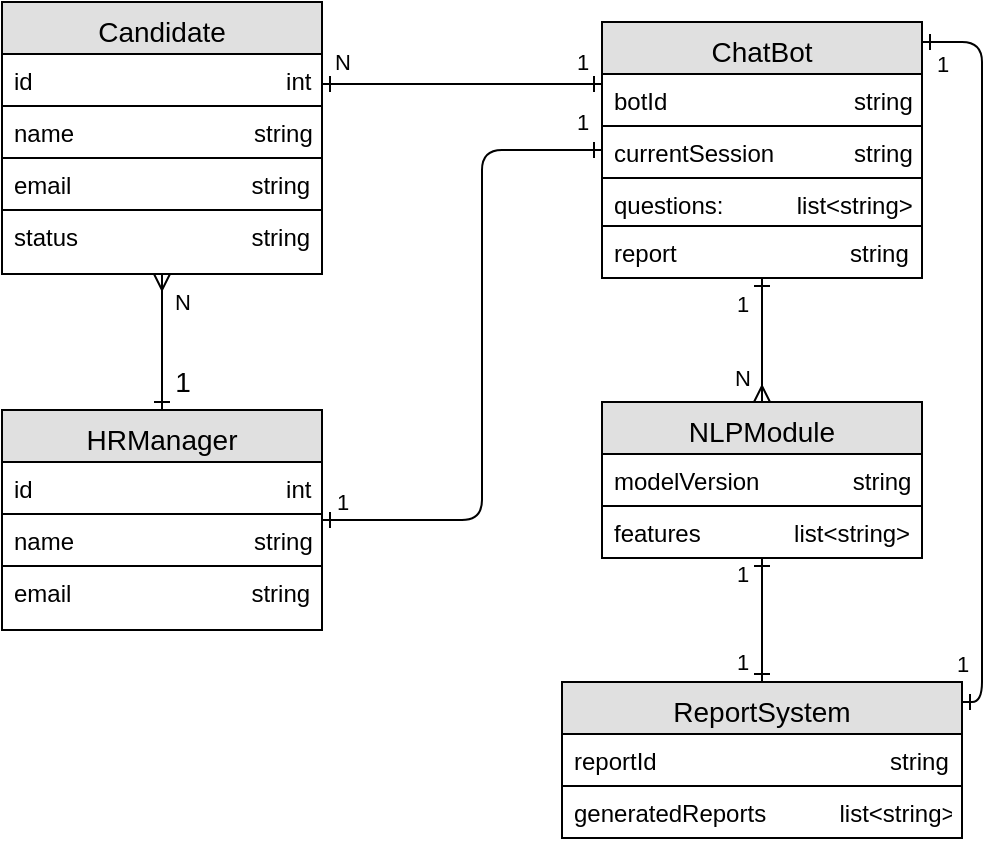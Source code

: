 <mxfile version="25.0.3">
  <diagram name="Page-1" id="e56a1550-8fbb-45ad-956c-1786394a9013">
    <mxGraphModel dx="1050" dy="530" grid="1" gridSize="10" guides="1" tooltips="1" connect="1" arrows="1" fold="1" page="1" pageScale="1" pageWidth="1100" pageHeight="850" background="#ffffff" math="0" shadow="0">
      <root>
        <mxCell id="0" />
        <mxCell id="1" parent="0" />
        <mxCell id="2e49270ec7c68f3f-57" value="" style="edgeStyle=orthogonalEdgeStyle;html=1;endArrow=ERone;startArrow=ERone;labelBackgroundColor=none;fontFamily=Verdana;fontSize=14;entryX=1;entryY=0.5;endFill=0;startFill=0;" parent="1" source="qAVVzKeITqAw4RH4U6Hm-8" edge="1">
          <mxGeometry width="100" height="100" relative="1" as="geometry">
            <mxPoint x="660" y="219.958" as="sourcePoint" />
            <mxPoint x="450" y="181" as="targetPoint" />
            <Array as="points">
              <mxPoint x="610" y="181" />
              <mxPoint x="610" y="181" />
            </Array>
          </mxGeometry>
        </mxCell>
        <mxCell id="qAVVzKeITqAw4RH4U6Hm-27" value="N" style="edgeLabel;html=1;align=center;verticalAlign=middle;resizable=0;points=[];" parent="2e49270ec7c68f3f-57" vertex="1" connectable="0">
          <mxGeometry x="0.014" y="-3" relative="1" as="geometry">
            <mxPoint x="-59" y="-8" as="offset" />
          </mxGeometry>
        </mxCell>
        <mxCell id="qAVVzKeITqAw4RH4U6Hm-28" value="1" style="edgeLabel;html=1;align=center;verticalAlign=middle;resizable=0;points=[];" parent="2e49270ec7c68f3f-57" vertex="1" connectable="0">
          <mxGeometry x="0.058" y="1" relative="1" as="geometry">
            <mxPoint x="64" y="-12" as="offset" />
          </mxGeometry>
        </mxCell>
        <mxCell id="2e49270ec7c68f3f-91" value="" style="edgeStyle=orthogonalEdgeStyle;html=1;endArrow=ERmany;endFill=0;labelBackgroundColor=none;fontFamily=Verdana;fontSize=14;startArrow=ERone;startFill=0;" parent="1" source="qAVVzKeITqAw4RH4U6Hm-12" target="qAVVzKeITqAw4RH4U6Hm-1" edge="1">
          <mxGeometry width="100" height="100" relative="1" as="geometry">
            <mxPoint x="370" y="290" as="sourcePoint" />
            <mxPoint x="290" y="181" as="targetPoint" />
            <Array as="points" />
          </mxGeometry>
        </mxCell>
        <mxCell id="qAVVzKeITqAw4RH4U6Hm-24" value="&lt;font style=&quot;font-size: 14px;&quot;&gt;1&lt;/font&gt;" style="edgeLabel;html=1;align=center;verticalAlign=middle;resizable=0;points=[];" parent="2e49270ec7c68f3f-91" vertex="1" connectable="0">
          <mxGeometry x="-0.123" y="-4" relative="1" as="geometry">
            <mxPoint x="6" y="16" as="offset" />
          </mxGeometry>
        </mxCell>
        <mxCell id="qAVVzKeITqAw4RH4U6Hm-26" value="N" style="edgeLabel;html=1;align=center;verticalAlign=middle;resizable=0;points=[];" parent="2e49270ec7c68f3f-91" vertex="1" connectable="0">
          <mxGeometry x="0.367" relative="1" as="geometry">
            <mxPoint x="10" y="-8" as="offset" />
          </mxGeometry>
        </mxCell>
        <mxCell id="qAVVzKeITqAw4RH4U6Hm-1" value="Candidate" style="swimlane;fontStyle=0;align=center;verticalAlign=top;childLayout=stackLayout;horizontal=1;startSize=26;horizontalStack=0;resizeParent=1;resizeLast=0;collapsible=1;marginBottom=0;rounded=0;shadow=0;strokeWidth=1;labelBackgroundColor=none;fillColor=#e0e0e0;fontSize=14;" parent="1" vertex="1">
          <mxGeometry x="290" y="140" width="160" height="136" as="geometry">
            <mxRectangle x="230" y="140" width="160" height="26" as="alternateBounds" />
          </mxGeometry>
        </mxCell>
        <mxCell id="qAVVzKeITqAw4RH4U6Hm-2" value="id                                      int" style="text;align=left;verticalAlign=top;spacingLeft=4;spacingRight=4;overflow=hidden;rotatable=0;points=[[0,0.5],[1,0.5]];portConstraint=eastwest;strokeColor=default;" parent="qAVVzKeITqAw4RH4U6Hm-1" vertex="1">
          <mxGeometry y="26" width="160" height="26" as="geometry" />
        </mxCell>
        <mxCell id="qAVVzKeITqAw4RH4U6Hm-3" value="name                           string" style="text;align=left;verticalAlign=top;spacingLeft=4;spacingRight=4;overflow=hidden;rotatable=0;points=[[0,0.5],[1,0.5]];portConstraint=eastwest;rounded=0;shadow=0;html=0;strokeColor=default;fillColor=none;" parent="qAVVzKeITqAw4RH4U6Hm-1" vertex="1">
          <mxGeometry y="52" width="160" height="26" as="geometry" />
        </mxCell>
        <mxCell id="XOGX8IFcT_ixctKqJWJ6-1" value="email                           string" style="text;align=left;verticalAlign=top;spacingLeft=4;spacingRight=4;overflow=hidden;rotatable=0;points=[[0,0.5],[1,0.5]];portConstraint=eastwest;rounded=0;shadow=0;html=0;strokeColor=default;fillColor=none;" parent="qAVVzKeITqAw4RH4U6Hm-1" vertex="1">
          <mxGeometry y="78" width="160" height="26" as="geometry" />
        </mxCell>
        <mxCell id="qAVVzKeITqAw4RH4U6Hm-4" value="status                          string" style="text;align=left;verticalAlign=top;spacingLeft=4;spacingRight=4;overflow=hidden;rotatable=0;points=[[0,0.5],[1,0.5]];portConstraint=eastwest;rounded=0;shadow=0;html=0;strokeColor=default;" parent="qAVVzKeITqAw4RH4U6Hm-1" vertex="1">
          <mxGeometry y="104" width="160" height="32" as="geometry" />
        </mxCell>
        <mxCell id="qAVVzKeITqAw4RH4U6Hm-8" value="ChatBot" style="swimlane;fontStyle=0;align=center;verticalAlign=top;childLayout=stackLayout;horizontal=1;startSize=26;horizontalStack=0;resizeParent=1;resizeLast=0;collapsible=1;marginBottom=0;rounded=0;shadow=0;strokeWidth=1;labelBackgroundColor=none;fillColor=#e0e0e0;fontSize=14;" parent="1" vertex="1">
          <mxGeometry x="590" y="150" width="160" height="128" as="geometry">
            <mxRectangle x="230" y="140" width="160" height="26" as="alternateBounds" />
          </mxGeometry>
        </mxCell>
        <mxCell id="XOGX8IFcT_ixctKqJWJ6-2" value="botId                            string" style="text;align=left;verticalAlign=top;spacingLeft=4;spacingRight=4;overflow=hidden;rotatable=0;points=[[0,0.5],[1,0.5]];portConstraint=eastwest;strokeColor=default;" parent="qAVVzKeITqAw4RH4U6Hm-8" vertex="1">
          <mxGeometry y="26" width="160" height="26" as="geometry" />
        </mxCell>
        <mxCell id="XOGX8IFcT_ixctKqJWJ6-3" value="currentSession            string" style="text;align=left;verticalAlign=top;spacingLeft=4;spacingRight=4;overflow=hidden;rotatable=0;points=[[0,0.5],[1,0.5]];portConstraint=eastwest;strokeColor=default;" parent="qAVVzKeITqAw4RH4U6Hm-8" vertex="1">
          <mxGeometry y="52" width="160" height="26" as="geometry" />
        </mxCell>
        <mxCell id="W5QeQ-zzM3kB2b1vnCj4-1" value="questions:           list&lt;string&gt;" style="text;align=left;verticalAlign=top;spacingLeft=4;spacingRight=4;overflow=hidden;rotatable=0;points=[[0,0.5],[1,0.5]];portConstraint=eastwest;rounded=0;shadow=0;html=0;" vertex="1" parent="qAVVzKeITqAw4RH4U6Hm-8">
          <mxGeometry y="78" width="160" height="24" as="geometry" />
        </mxCell>
        <mxCell id="qAVVzKeITqAw4RH4U6Hm-9" value="report                          string" style="text;align=left;verticalAlign=top;spacingLeft=4;spacingRight=4;overflow=hidden;rotatable=0;points=[[0,0.5],[1,0.5]];portConstraint=eastwest;strokeColor=default;" parent="qAVVzKeITqAw4RH4U6Hm-8" vertex="1">
          <mxGeometry y="102" width="160" height="26" as="geometry" />
        </mxCell>
        <mxCell id="qAVVzKeITqAw4RH4U6Hm-12" value="HRManager" style="swimlane;fontStyle=0;align=center;verticalAlign=top;childLayout=stackLayout;horizontal=1;startSize=26;horizontalStack=0;resizeParent=1;resizeLast=0;collapsible=1;marginBottom=0;rounded=0;shadow=0;strokeWidth=1;labelBackgroundColor=none;fillColor=#e0e0e0;fontSize=14;" parent="1" vertex="1">
          <mxGeometry x="290" y="344" width="160" height="110" as="geometry">
            <mxRectangle x="230" y="140" width="160" height="26" as="alternateBounds" />
          </mxGeometry>
        </mxCell>
        <mxCell id="qAVVzKeITqAw4RH4U6Hm-13" value="id                                      int" style="text;align=left;verticalAlign=top;spacingLeft=4;spacingRight=4;overflow=hidden;rotatable=0;points=[[0,0.5],[1,0.5]];portConstraint=eastwest;strokeColor=default;" parent="qAVVzKeITqAw4RH4U6Hm-12" vertex="1">
          <mxGeometry y="26" width="160" height="26" as="geometry" />
        </mxCell>
        <mxCell id="qAVVzKeITqAw4RH4U6Hm-14" value="name                           string" style="text;align=left;verticalAlign=top;spacingLeft=4;spacingRight=4;overflow=hidden;rotatable=0;points=[[0,0.5],[1,0.5]];portConstraint=eastwest;rounded=0;shadow=0;html=0;strokeColor=default;fillColor=none;" parent="qAVVzKeITqAw4RH4U6Hm-12" vertex="1">
          <mxGeometry y="52" width="160" height="26" as="geometry" />
        </mxCell>
        <mxCell id="qAVVzKeITqAw4RH4U6Hm-15" value="email                           string" style="text;align=left;verticalAlign=top;spacingLeft=4;spacingRight=4;overflow=hidden;rotatable=0;points=[[0,0.5],[1,0.5]];portConstraint=eastwest;rounded=0;shadow=0;html=0;strokeColor=default;" parent="qAVVzKeITqAw4RH4U6Hm-12" vertex="1">
          <mxGeometry y="78" width="160" height="32" as="geometry" />
        </mxCell>
        <mxCell id="qAVVzKeITqAw4RH4U6Hm-16" value="NLPModule" style="swimlane;fontStyle=0;align=center;verticalAlign=top;childLayout=stackLayout;horizontal=1;startSize=26;horizontalStack=0;resizeParent=1;resizeLast=0;collapsible=1;marginBottom=0;rounded=0;shadow=0;strokeWidth=1;labelBackgroundColor=none;fillColor=#e0e0e0;fontSize=14;" parent="1" vertex="1">
          <mxGeometry x="590" y="340" width="160" height="78" as="geometry">
            <mxRectangle x="230" y="140" width="160" height="26" as="alternateBounds" />
          </mxGeometry>
        </mxCell>
        <mxCell id="qAVVzKeITqAw4RH4U6Hm-17" value="modelVersion              string" style="text;align=left;verticalAlign=top;spacingLeft=4;spacingRight=4;overflow=hidden;rotatable=0;points=[[0,0.5],[1,0.5]];portConstraint=eastwest;strokeColor=default;" parent="qAVVzKeITqAw4RH4U6Hm-16" vertex="1">
          <mxGeometry y="26" width="160" height="26" as="geometry" />
        </mxCell>
        <mxCell id="XOGX8IFcT_ixctKqJWJ6-5" value="features              list&lt;string&gt;" style="text;align=left;verticalAlign=top;spacingLeft=4;spacingRight=4;overflow=hidden;rotatable=0;points=[[0,0.5],[1,0.5]];portConstraint=eastwest;strokeColor=default;" parent="qAVVzKeITqAw4RH4U6Hm-16" vertex="1">
          <mxGeometry y="52" width="160" height="26" as="geometry" />
        </mxCell>
        <mxCell id="qAVVzKeITqAw4RH4U6Hm-19" value="" style="edgeStyle=orthogonalEdgeStyle;html=1;endArrow=ERone;startArrow=ERmany;labelBackgroundColor=none;fontFamily=Verdana;fontSize=14;endFill=0;" parent="1" source="qAVVzKeITqAw4RH4U6Hm-16" target="qAVVzKeITqAw4RH4U6Hm-8" edge="1">
          <mxGeometry width="100" height="100" relative="1" as="geometry">
            <mxPoint x="460" y="191" as="sourcePoint" />
            <mxPoint x="570" y="191" as="targetPoint" />
            <Array as="points" />
          </mxGeometry>
        </mxCell>
        <mxCell id="qAVVzKeITqAw4RH4U6Hm-29" value="1" style="edgeLabel;html=1;align=center;verticalAlign=middle;resizable=0;points=[];" parent="qAVVzKeITqAw4RH4U6Hm-19" vertex="1" connectable="0">
          <mxGeometry x="0.19" y="-2" relative="1" as="geometry">
            <mxPoint x="-12" y="-12" as="offset" />
          </mxGeometry>
        </mxCell>
        <mxCell id="qAVVzKeITqAw4RH4U6Hm-30" value="N" style="edgeLabel;html=1;align=center;verticalAlign=middle;resizable=0;points=[];" parent="qAVVzKeITqAw4RH4U6Hm-19" vertex="1" connectable="0">
          <mxGeometry x="0.205" relative="1" as="geometry">
            <mxPoint x="-10" y="25" as="offset" />
          </mxGeometry>
        </mxCell>
        <mxCell id="qAVVzKeITqAw4RH4U6Hm-20" value="ReportSystem" style="swimlane;fontStyle=0;align=center;verticalAlign=top;childLayout=stackLayout;horizontal=1;startSize=26;horizontalStack=0;resizeParent=1;resizeLast=0;collapsible=1;marginBottom=0;rounded=0;shadow=0;strokeWidth=1;labelBackgroundColor=none;fillColor=#e0e0e0;fontSize=14;" parent="1" vertex="1">
          <mxGeometry x="570" y="480" width="200" height="78" as="geometry">
            <mxRectangle x="230" y="140" width="160" height="26" as="alternateBounds" />
          </mxGeometry>
        </mxCell>
        <mxCell id="qAVVzKeITqAw4RH4U6Hm-21" value="reportId                                   string" style="text;align=left;verticalAlign=top;spacingLeft=4;spacingRight=4;overflow=hidden;rotatable=0;points=[[0,0.5],[1,0.5]];portConstraint=eastwest;strokeColor=default;" parent="qAVVzKeITqAw4RH4U6Hm-20" vertex="1">
          <mxGeometry y="26" width="200" height="26" as="geometry" />
        </mxCell>
        <mxCell id="XOGX8IFcT_ixctKqJWJ6-4" value="generatedReports           list&lt;string&gt;" style="text;align=left;verticalAlign=top;spacingLeft=4;spacingRight=4;overflow=hidden;rotatable=0;points=[[0,0.5],[1,0.5]];portConstraint=eastwest;strokeColor=default;" parent="qAVVzKeITqAw4RH4U6Hm-20" vertex="1">
          <mxGeometry y="52" width="200" height="26" as="geometry" />
        </mxCell>
        <mxCell id="qAVVzKeITqAw4RH4U6Hm-31" value="" style="edgeStyle=orthogonalEdgeStyle;html=1;endArrow=ERone;startArrow=ERone;labelBackgroundColor=none;fontFamily=Verdana;fontSize=14;endFill=0;startFill=0;" parent="1" source="qAVVzKeITqAw4RH4U6Hm-20" target="qAVVzKeITqAw4RH4U6Hm-16" edge="1">
          <mxGeometry width="100" height="100" relative="1" as="geometry">
            <mxPoint x="570" y="191" as="sourcePoint" />
            <mxPoint x="460" y="191" as="targetPoint" />
            <Array as="points" />
          </mxGeometry>
        </mxCell>
        <mxCell id="qAVVzKeITqAw4RH4U6Hm-32" value="1" style="edgeLabel;html=1;align=center;verticalAlign=middle;resizable=0;points=[];" parent="qAVVzKeITqAw4RH4U6Hm-31" vertex="1" connectable="0">
          <mxGeometry x="0.014" y="-3" relative="1" as="geometry">
            <mxPoint x="-13" y="21" as="offset" />
          </mxGeometry>
        </mxCell>
        <mxCell id="qAVVzKeITqAw4RH4U6Hm-33" value="1" style="edgeLabel;html=1;align=center;verticalAlign=middle;resizable=0;points=[];" parent="qAVVzKeITqAw4RH4U6Hm-31" vertex="1" connectable="0">
          <mxGeometry x="0.058" y="1" relative="1" as="geometry">
            <mxPoint x="-9" y="-21" as="offset" />
          </mxGeometry>
        </mxCell>
        <mxCell id="W5QeQ-zzM3kB2b1vnCj4-2" value="" style="edgeStyle=orthogonalEdgeStyle;html=1;endArrow=ERone;startArrow=ERone;labelBackgroundColor=none;fontFamily=Verdana;fontSize=14;endFill=0;startFill=0;" edge="1" parent="1" source="qAVVzKeITqAw4RH4U6Hm-20" target="qAVVzKeITqAw4RH4U6Hm-8">
          <mxGeometry width="100" height="100" relative="1" as="geometry">
            <mxPoint x="680" y="490" as="sourcePoint" />
            <mxPoint x="680" y="428" as="targetPoint" />
            <Array as="points">
              <mxPoint x="780" y="490" />
              <mxPoint x="780" y="160" />
            </Array>
          </mxGeometry>
        </mxCell>
        <mxCell id="W5QeQ-zzM3kB2b1vnCj4-3" value="1" style="edgeLabel;html=1;align=center;verticalAlign=middle;resizable=0;points=[];" vertex="1" connectable="0" parent="W5QeQ-zzM3kB2b1vnCj4-2">
          <mxGeometry x="0.014" y="-3" relative="1" as="geometry">
            <mxPoint x="-13" y="158" as="offset" />
          </mxGeometry>
        </mxCell>
        <mxCell id="W5QeQ-zzM3kB2b1vnCj4-4" value="1" style="edgeLabel;html=1;align=center;verticalAlign=middle;resizable=0;points=[];" vertex="1" connectable="0" parent="W5QeQ-zzM3kB2b1vnCj4-2">
          <mxGeometry x="0.058" y="1" relative="1" as="geometry">
            <mxPoint x="-19" y="-134" as="offset" />
          </mxGeometry>
        </mxCell>
        <mxCell id="W5QeQ-zzM3kB2b1vnCj4-5" value="" style="edgeStyle=orthogonalEdgeStyle;html=1;endArrow=ERone;startArrow=ERone;labelBackgroundColor=none;fontFamily=Verdana;fontSize=14;endFill=0;startFill=0;" edge="1" parent="1" source="qAVVzKeITqAw4RH4U6Hm-12" target="qAVVzKeITqAw4RH4U6Hm-8">
          <mxGeometry width="100" height="100" relative="1" as="geometry">
            <mxPoint x="680" y="490" as="sourcePoint" />
            <mxPoint x="680" y="428" as="targetPoint" />
            <Array as="points">
              <mxPoint x="530" y="399" />
              <mxPoint x="530" y="214" />
            </Array>
          </mxGeometry>
        </mxCell>
        <mxCell id="W5QeQ-zzM3kB2b1vnCj4-6" value="1" style="edgeLabel;html=1;align=center;verticalAlign=middle;resizable=0;points=[];" vertex="1" connectable="0" parent="W5QeQ-zzM3kB2b1vnCj4-5">
          <mxGeometry x="0.014" y="-3" relative="1" as="geometry">
            <mxPoint x="-73" y="76" as="offset" />
          </mxGeometry>
        </mxCell>
        <mxCell id="W5QeQ-zzM3kB2b1vnCj4-7" value="1" style="edgeLabel;html=1;align=center;verticalAlign=middle;resizable=0;points=[];" vertex="1" connectable="0" parent="W5QeQ-zzM3kB2b1vnCj4-5">
          <mxGeometry x="0.058" y="1" relative="1" as="geometry">
            <mxPoint x="51" y="-107" as="offset" />
          </mxGeometry>
        </mxCell>
      </root>
    </mxGraphModel>
  </diagram>
</mxfile>
